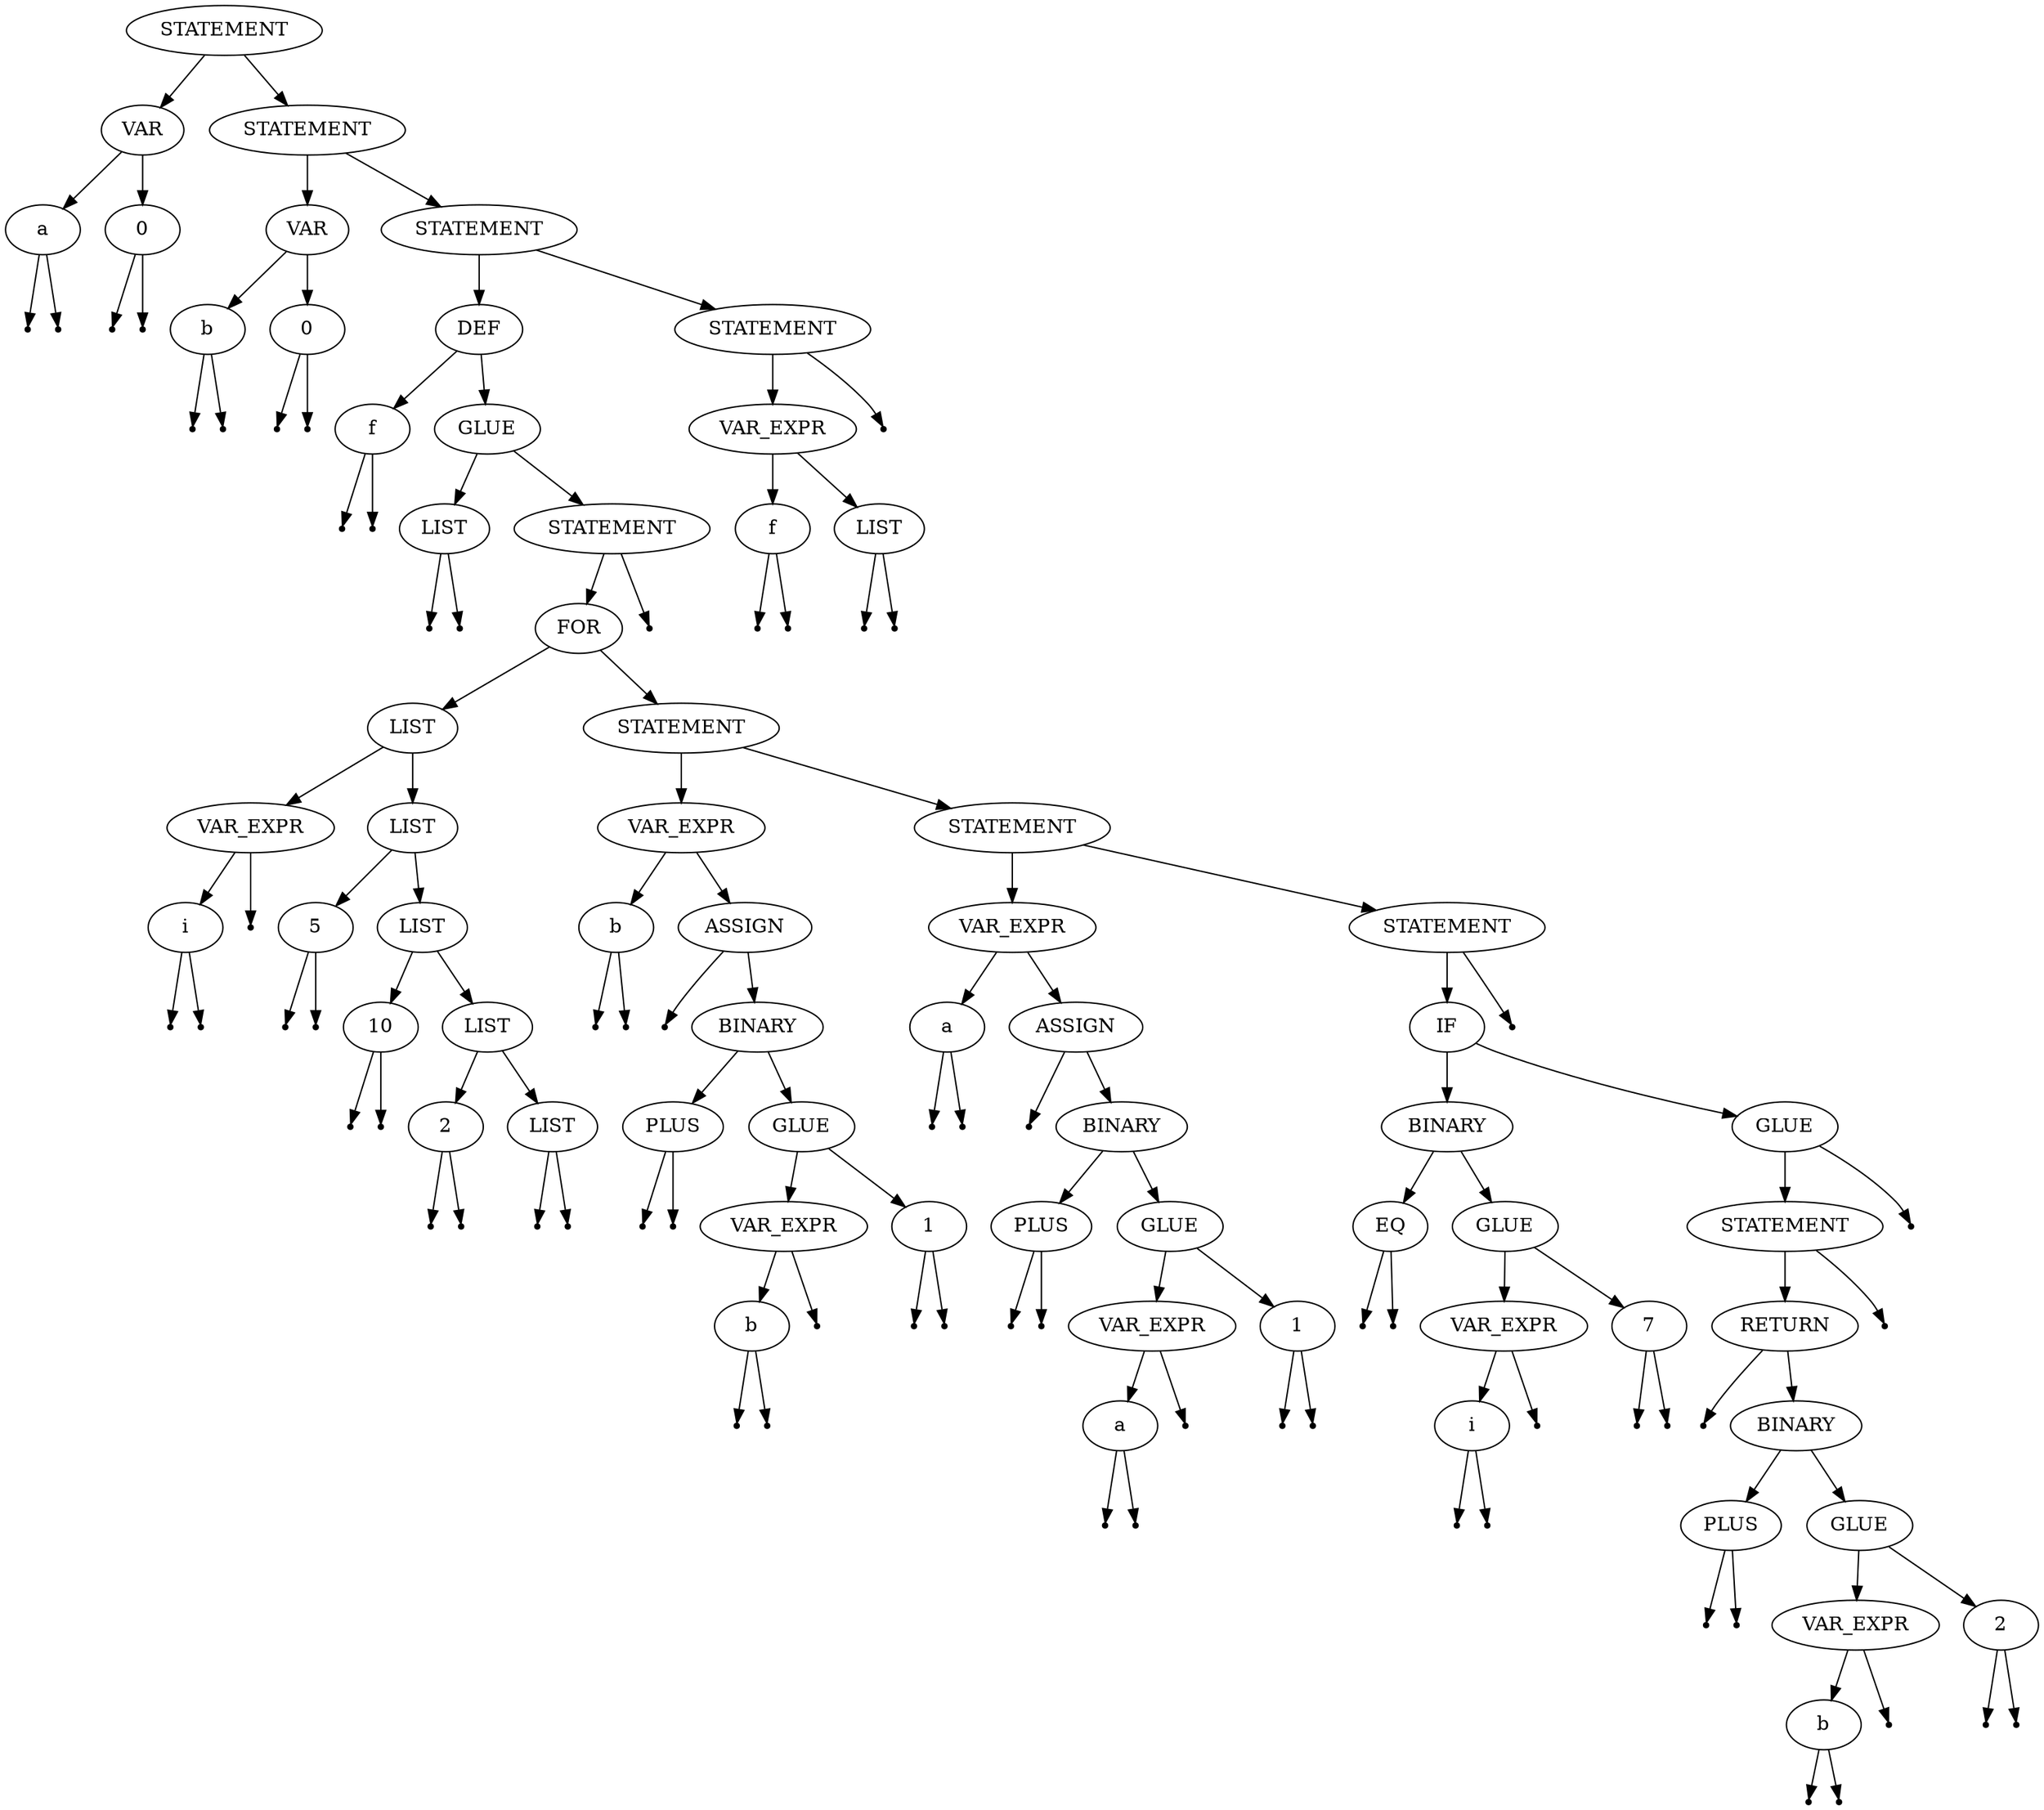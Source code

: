 digraph {
graph [ordering="out"];
Node0 [label=STATEMENT];
Node1 [label=VAR];
Node0 -> Node1;
Node2 [label=STATEMENT];
Node0 -> Node2;
Node3 [label="a"];
Node1 -> Node3;
Node4 [label=0];
Node1 -> Node4;
Node5 [label=VAR];
Node2 -> Node5;
Node6 [label=STATEMENT];
Node2 -> Node6;
Null0 [shape=point];
Node3 -> Null0;
Null1 [shape=point];
Node3 -> Null1;
Null2 [shape=point];
Node4 -> Null2;
Null3 [shape=point];
Node4 -> Null3;
Node7 [label="b"];
Node5 -> Node7;
Node8 [label=0];
Node5 -> Node8;
Node9 [label=DEF];
Node6 -> Node9;
Node10 [label=STATEMENT];
Node6 -> Node10;
Null4 [shape=point];
Node7 -> Null4;
Null5 [shape=point];
Node7 -> Null5;
Null6 [shape=point];
Node8 -> Null6;
Null7 [shape=point];
Node8 -> Null7;
Node11 [label="f"];
Node9 -> Node11;
Node12 [label=GLUE];
Node9 -> Node12;
Node13 [label=VAR_EXPR];
Node10 -> Node13;
Null8 [shape=point];
Node10 -> Null8;
Null9 [shape=point];
Node11 -> Null9;
Null10 [shape=point];
Node11 -> Null10;
Node14 [label=LIST];
Node12 -> Node14;
Node15 [label=STATEMENT];
Node12 -> Node15;
Node16 [label="f"];
Node13 -> Node16;
Node17 [label=LIST];
Node13 -> Node17;
Null11 [shape=point];
Node14 -> Null11;
Null12 [shape=point];
Node14 -> Null12;
Node18 [label=FOR];
Node15 -> Node18;
Null13 [shape=point];
Node15 -> Null13;
Null14 [shape=point];
Node16 -> Null14;
Null15 [shape=point];
Node16 -> Null15;
Null16 [shape=point];
Node17 -> Null16;
Null17 [shape=point];
Node17 -> Null17;
Node19 [label=LIST];
Node18 -> Node19;
Node20 [label=STATEMENT];
Node18 -> Node20;
Node21 [label=VAR_EXPR];
Node19 -> Node21;
Node22 [label=LIST];
Node19 -> Node22;
Node23 [label=VAR_EXPR];
Node20 -> Node23;
Node24 [label=STATEMENT];
Node20 -> Node24;
Node25 [label="i"];
Node21 -> Node25;
Null18 [shape=point];
Node21 -> Null18;
Node26 [label=5];
Node22 -> Node26;
Node27 [label=LIST];
Node22 -> Node27;
Node28 [label="b"];
Node23 -> Node28;
Node29 [label=ASSIGN];
Node23 -> Node29;
Node30 [label=VAR_EXPR];
Node24 -> Node30;
Node31 [label=STATEMENT];
Node24 -> Node31;
Null19 [shape=point];
Node25 -> Null19;
Null20 [shape=point];
Node25 -> Null20;
Null21 [shape=point];
Node26 -> Null21;
Null22 [shape=point];
Node26 -> Null22;
Node32 [label=10];
Node27 -> Node32;
Node33 [label=LIST];
Node27 -> Node33;
Null23 [shape=point];
Node28 -> Null23;
Null24 [shape=point];
Node28 -> Null24;
Null25 [shape=point];
Node29 -> Null25;
Node34 [label=BINARY];
Node29 -> Node34;
Node35 [label="a"];
Node30 -> Node35;
Node36 [label=ASSIGN];
Node30 -> Node36;
Node37 [label=IF];
Node31 -> Node37;
Null26 [shape=point];
Node31 -> Null26;
Null27 [shape=point];
Node32 -> Null27;
Null28 [shape=point];
Node32 -> Null28;
Node38 [label=2];
Node33 -> Node38;
Node39 [label=LIST];
Node33 -> Node39;
Node40 [label=PLUS];
Node34 -> Node40;
Node41 [label=GLUE];
Node34 -> Node41;
Null29 [shape=point];
Node35 -> Null29;
Null30 [shape=point];
Node35 -> Null30;
Null31 [shape=point];
Node36 -> Null31;
Node42 [label=BINARY];
Node36 -> Node42;
Node43 [label=BINARY];
Node37 -> Node43;
Node44 [label=GLUE];
Node37 -> Node44;
Null32 [shape=point];
Node38 -> Null32;
Null33 [shape=point];
Node38 -> Null33;
Null34 [shape=point];
Node39 -> Null34;
Null35 [shape=point];
Node39 -> Null35;
Null36 [shape=point];
Node40 -> Null36;
Null37 [shape=point];
Node40 -> Null37;
Node45 [label=VAR_EXPR];
Node41 -> Node45;
Node46 [label=1];
Node41 -> Node46;
Node47 [label=PLUS];
Node42 -> Node47;
Node48 [label=GLUE];
Node42 -> Node48;
Node49 [label=EQ];
Node43 -> Node49;
Node50 [label=GLUE];
Node43 -> Node50;
Node51 [label=STATEMENT];
Node44 -> Node51;
Null38 [shape=point];
Node44 -> Null38;
Node52 [label="b"];
Node45 -> Node52;
Null39 [shape=point];
Node45 -> Null39;
Null40 [shape=point];
Node46 -> Null40;
Null41 [shape=point];
Node46 -> Null41;
Null42 [shape=point];
Node47 -> Null42;
Null43 [shape=point];
Node47 -> Null43;
Node53 [label=VAR_EXPR];
Node48 -> Node53;
Node54 [label=1];
Node48 -> Node54;
Null44 [shape=point];
Node49 -> Null44;
Null45 [shape=point];
Node49 -> Null45;
Node55 [label=VAR_EXPR];
Node50 -> Node55;
Node56 [label=7];
Node50 -> Node56;
Node57 [label=RETURN];
Node51 -> Node57;
Null46 [shape=point];
Node51 -> Null46;
Null47 [shape=point];
Node52 -> Null47;
Null48 [shape=point];
Node52 -> Null48;
Node58 [label="a"];
Node53 -> Node58;
Null49 [shape=point];
Node53 -> Null49;
Null50 [shape=point];
Node54 -> Null50;
Null51 [shape=point];
Node54 -> Null51;
Node59 [label="i"];
Node55 -> Node59;
Null52 [shape=point];
Node55 -> Null52;
Null53 [shape=point];
Node56 -> Null53;
Null54 [shape=point];
Node56 -> Null54;
Null55 [shape=point];
Node57 -> Null55;
Node60 [label=BINARY];
Node57 -> Node60;
Null56 [shape=point];
Node58 -> Null56;
Null57 [shape=point];
Node58 -> Null57;
Null58 [shape=point];
Node59 -> Null58;
Null59 [shape=point];
Node59 -> Null59;
Node61 [label=PLUS];
Node60 -> Node61;
Node62 [label=GLUE];
Node60 -> Node62;
Null60 [shape=point];
Node61 -> Null60;
Null61 [shape=point];
Node61 -> Null61;
Node63 [label=VAR_EXPR];
Node62 -> Node63;
Node64 [label=2];
Node62 -> Node64;
Node65 [label="b"];
Node63 -> Node65;
Null62 [shape=point];
Node63 -> Null62;
Null63 [shape=point];
Node64 -> Null63;
Null64 [shape=point];
Node64 -> Null64;
Null65 [shape=point];
Node65 -> Null65;
Null66 [shape=point];
Node65 -> Null66;
}